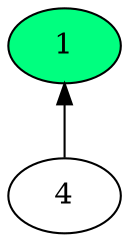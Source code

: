 digraph time_source_tree {
  rankdir="BT";
  "4" -> "1";
  "1" [fillcolor="yellow" style="filled"];
  "1" [rank="source" fillcolor="#00FF7F" style="filled"];
}
